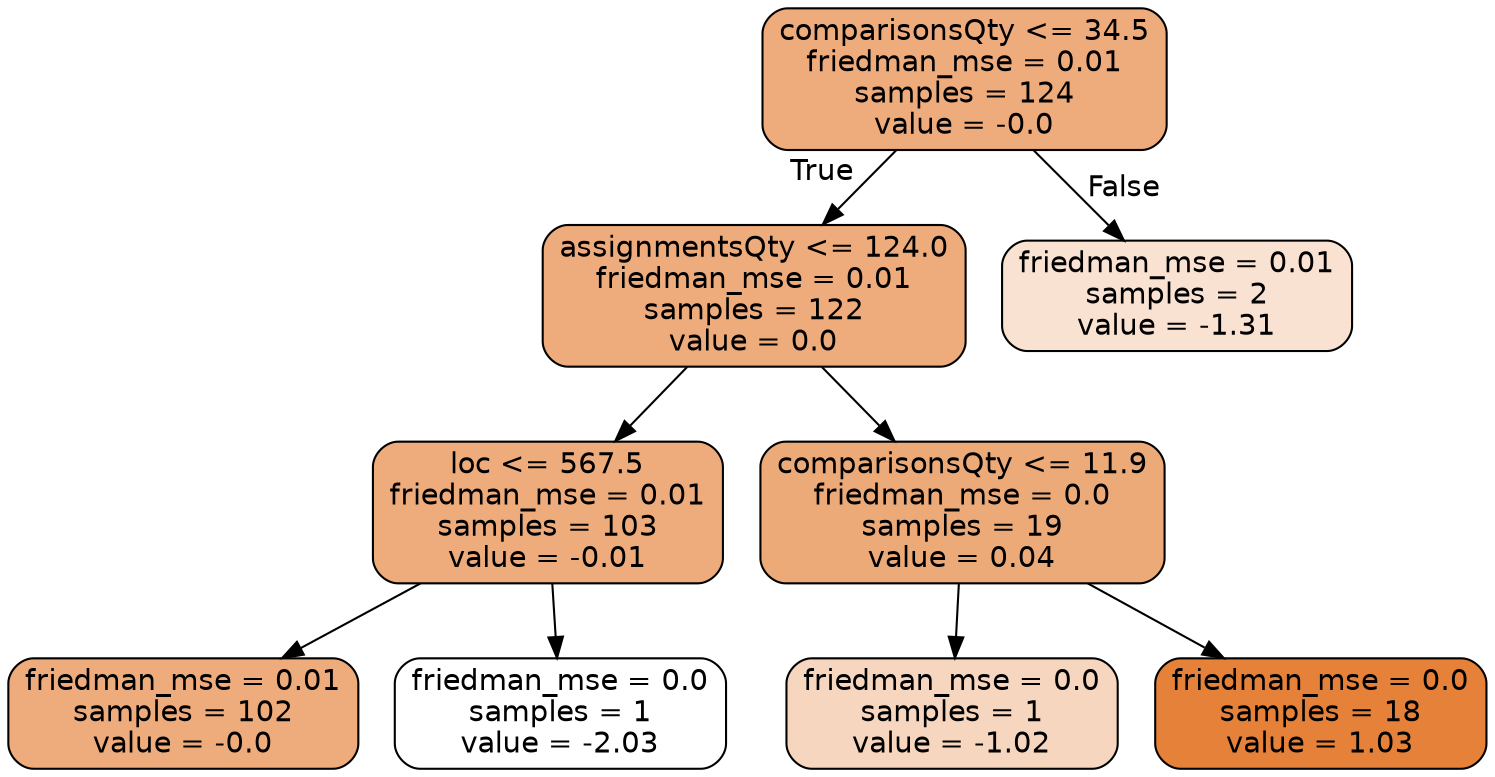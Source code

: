 digraph Tree {
node [shape=box, style="filled, rounded", color="black", fontname="helvetica"] ;
edge [fontname="helvetica"] ;
0 [label="comparisonsQty <= 34.5\nfriedman_mse = 0.01\nsamples = 124\nvalue = -0.0", fillcolor="#eeab7c"] ;
1 [label="assignmentsQty <= 124.0\nfriedman_mse = 0.01\nsamples = 122\nvalue = 0.0", fillcolor="#eeab7b"] ;
0 -> 1 [labeldistance=2.5, labelangle=45, headlabel="True"] ;
3 [label="loc <= 567.5\nfriedman_mse = 0.01\nsamples = 103\nvalue = -0.01", fillcolor="#eeac7c"] ;
1 -> 3 ;
5 [label="friedman_mse = 0.01\nsamples = 102\nvalue = -0.0", fillcolor="#eeac7c"] ;
3 -> 5 ;
6 [label="friedman_mse = 0.0\nsamples = 1\nvalue = -2.03", fillcolor="#ffffff"] ;
3 -> 6 ;
4 [label="comparisonsQty <= 11.9\nfriedman_mse = 0.0\nsamples = 19\nvalue = 0.04", fillcolor="#edaa79"] ;
1 -> 4 ;
7 [label="friedman_mse = 0.0\nsamples = 1\nvalue = -1.02", fillcolor="#f6d6be"] ;
4 -> 7 ;
8 [label="friedman_mse = 0.0\nsamples = 18\nvalue = 1.03", fillcolor="#e58139"] ;
4 -> 8 ;
2 [label="friedman_mse = 0.01\nsamples = 2\nvalue = -1.31", fillcolor="#f9e2d1"] ;
0 -> 2 [labeldistance=2.5, labelangle=-45, headlabel="False"] ;
}